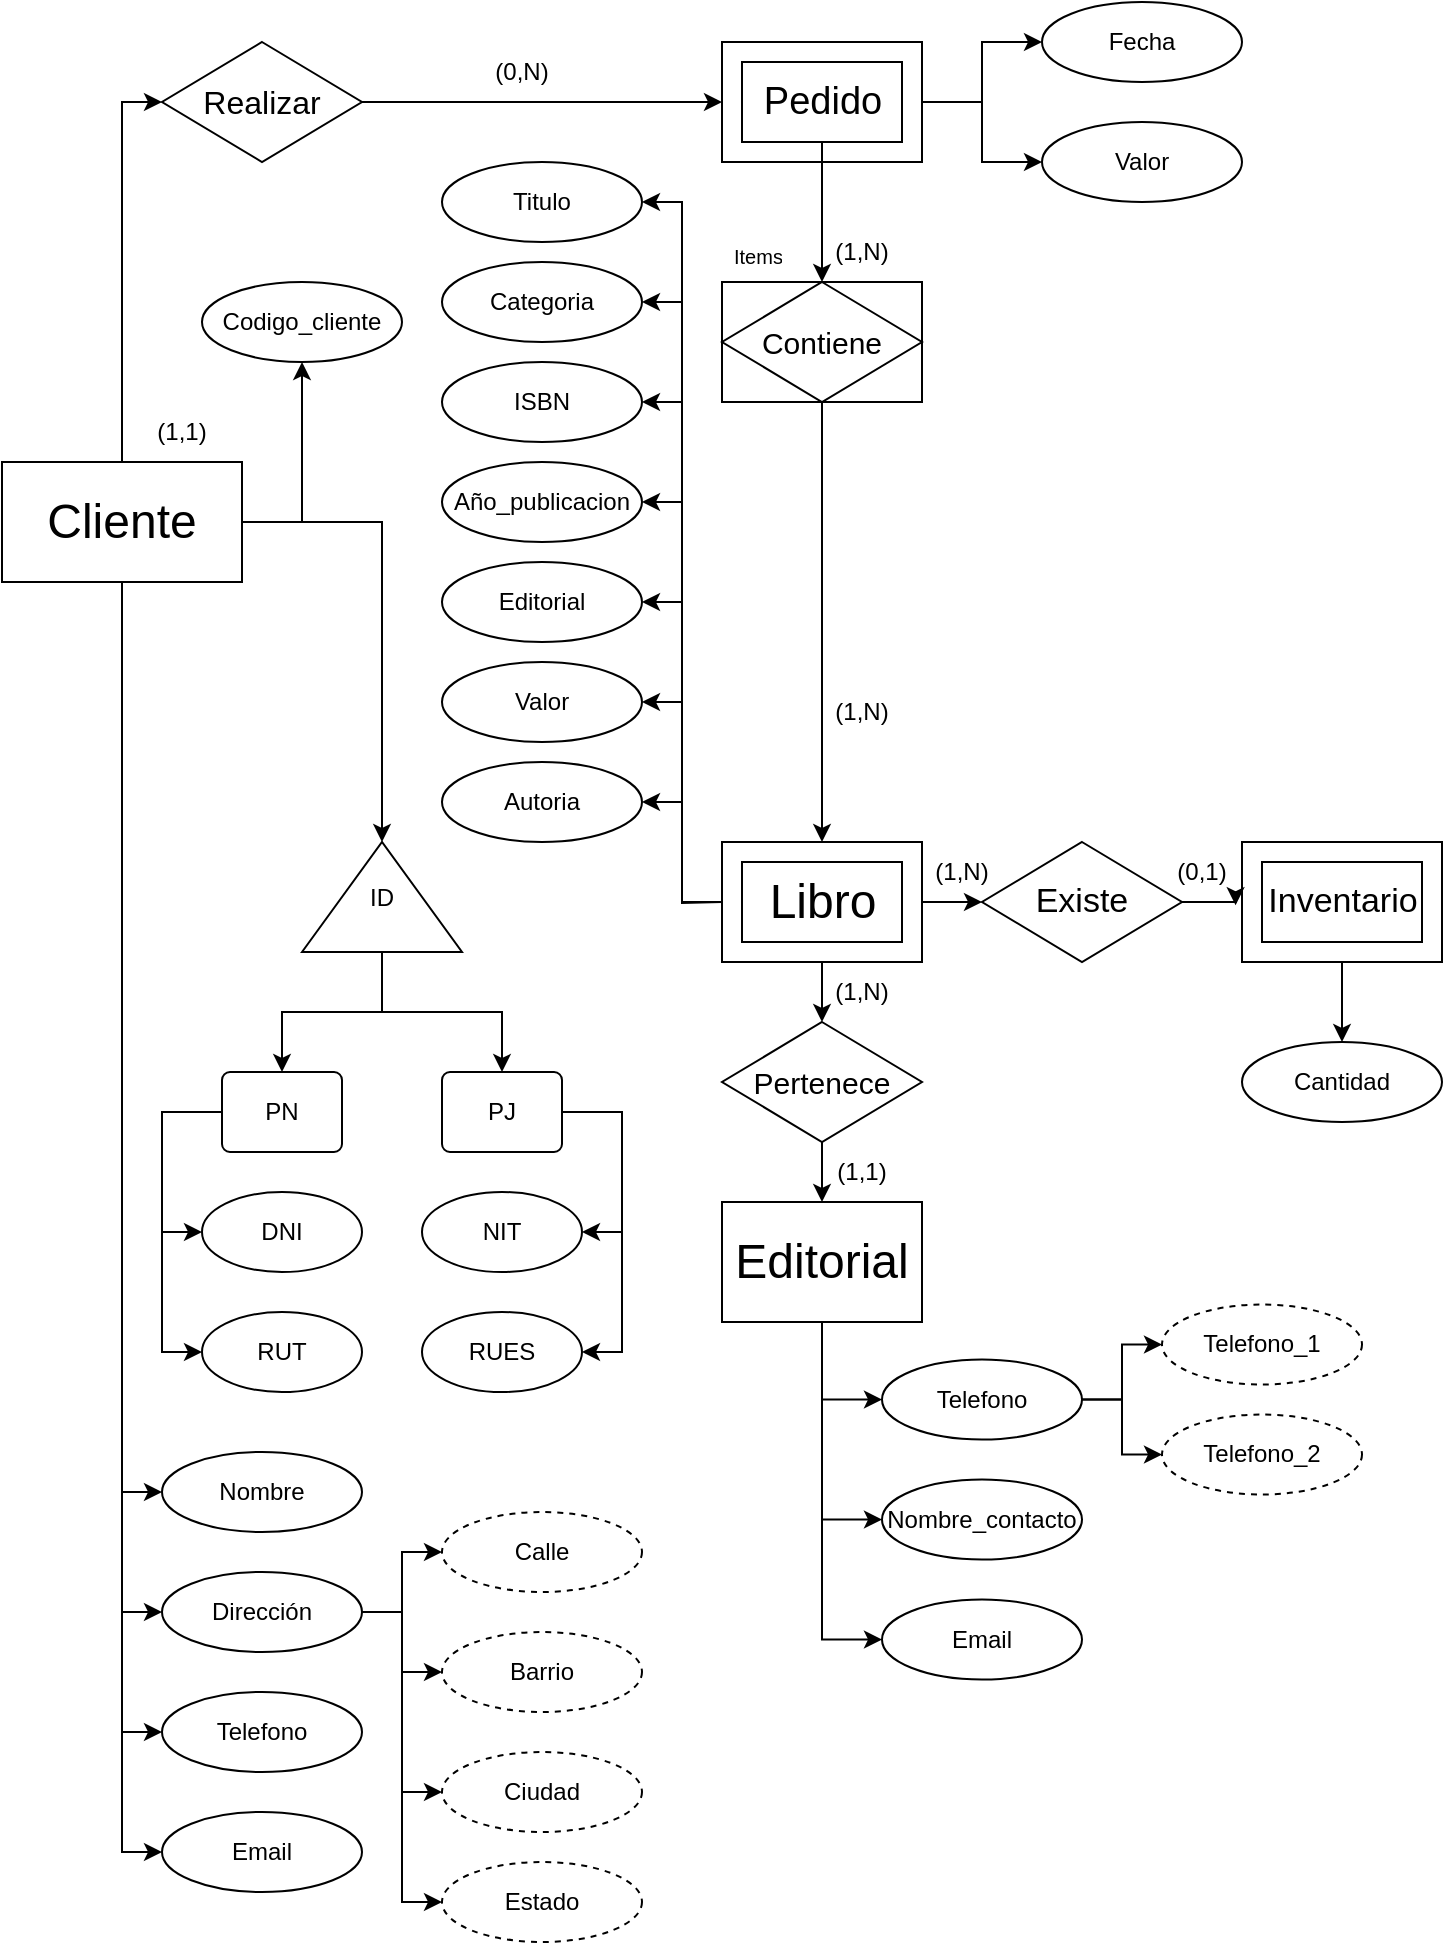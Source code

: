 <mxfile version="26.2.14">
  <diagram name="Página-1" id="Nj5bPiwlTzS75omwIRqY">
    <mxGraphModel dx="1034" dy="570" grid="1" gridSize="10" guides="1" tooltips="1" connect="1" arrows="1" fold="1" page="1" pageScale="1" pageWidth="827" pageHeight="1169" math="0" shadow="0">
      <root>
        <mxCell id="0" />
        <mxCell id="1" parent="0" />
        <mxCell id="g7mQZnRVp9RbRPwMtFKD-25" style="edgeStyle=orthogonalEdgeStyle;rounded=0;orthogonalLoop=1;jettySize=auto;html=1;exitX=0.5;exitY=0;exitDx=0;exitDy=0;entryX=0;entryY=0.5;entryDx=0;entryDy=0;" edge="1" parent="1" source="g7mQZnRVp9RbRPwMtFKD-1" target="g7mQZnRVp9RbRPwMtFKD-11">
          <mxGeometry relative="1" as="geometry" />
        </mxCell>
        <mxCell id="g7mQZnRVp9RbRPwMtFKD-55" style="edgeStyle=orthogonalEdgeStyle;rounded=0;orthogonalLoop=1;jettySize=auto;html=1;exitX=0.5;exitY=1;exitDx=0;exitDy=0;entryX=0;entryY=0.5;entryDx=0;entryDy=0;" edge="1" parent="1" source="g7mQZnRVp9RbRPwMtFKD-1" target="g7mQZnRVp9RbRPwMtFKD-54">
          <mxGeometry relative="1" as="geometry" />
        </mxCell>
        <mxCell id="g7mQZnRVp9RbRPwMtFKD-56" style="edgeStyle=orthogonalEdgeStyle;rounded=0;orthogonalLoop=1;jettySize=auto;html=1;entryX=0;entryY=0.5;entryDx=0;entryDy=0;" edge="1" parent="1" source="g7mQZnRVp9RbRPwMtFKD-1" target="g7mQZnRVp9RbRPwMtFKD-53">
          <mxGeometry relative="1" as="geometry" />
        </mxCell>
        <mxCell id="g7mQZnRVp9RbRPwMtFKD-57" style="edgeStyle=orthogonalEdgeStyle;rounded=0;orthogonalLoop=1;jettySize=auto;html=1;entryX=0;entryY=0.5;entryDx=0;entryDy=0;" edge="1" parent="1" source="g7mQZnRVp9RbRPwMtFKD-1" target="g7mQZnRVp9RbRPwMtFKD-52">
          <mxGeometry relative="1" as="geometry" />
        </mxCell>
        <mxCell id="g7mQZnRVp9RbRPwMtFKD-58" style="edgeStyle=orthogonalEdgeStyle;rounded=0;orthogonalLoop=1;jettySize=auto;html=1;entryX=0;entryY=0.5;entryDx=0;entryDy=0;" edge="1" parent="1" source="g7mQZnRVp9RbRPwMtFKD-1" target="g7mQZnRVp9RbRPwMtFKD-51">
          <mxGeometry relative="1" as="geometry" />
        </mxCell>
        <mxCell id="g7mQZnRVp9RbRPwMtFKD-70" style="edgeStyle=orthogonalEdgeStyle;rounded=0;orthogonalLoop=1;jettySize=auto;html=1;exitX=1;exitY=0.5;exitDx=0;exitDy=0;entryX=1;entryY=0.5;entryDx=0;entryDy=0;" edge="1" parent="1" source="g7mQZnRVp9RbRPwMtFKD-1" target="g7mQZnRVp9RbRPwMtFKD-67">
          <mxGeometry relative="1" as="geometry">
            <Array as="points">
              <mxPoint x="230" y="280" />
            </Array>
          </mxGeometry>
        </mxCell>
        <mxCell id="g7mQZnRVp9RbRPwMtFKD-115" style="edgeStyle=orthogonalEdgeStyle;rounded=0;orthogonalLoop=1;jettySize=auto;html=1;entryX=0.5;entryY=1;entryDx=0;entryDy=0;exitX=1;exitY=0.5;exitDx=0;exitDy=0;" edge="1" parent="1" source="g7mQZnRVp9RbRPwMtFKD-1" target="g7mQZnRVp9RbRPwMtFKD-114">
          <mxGeometry relative="1" as="geometry" />
        </mxCell>
        <mxCell id="g7mQZnRVp9RbRPwMtFKD-1" value="&lt;font style=&quot;font-size: 24px;&quot;&gt;Cliente&lt;/font&gt;" style="rounded=0;whiteSpace=wrap;html=1;" vertex="1" parent="1">
          <mxGeometry x="40" y="250" width="120" height="60" as="geometry" />
        </mxCell>
        <mxCell id="g7mQZnRVp9RbRPwMtFKD-109" style="edgeStyle=orthogonalEdgeStyle;rounded=0;orthogonalLoop=1;jettySize=auto;html=1;entryX=0;entryY=0.5;entryDx=0;entryDy=0;" edge="1" parent="1" source="g7mQZnRVp9RbRPwMtFKD-2" target="g7mQZnRVp9RbRPwMtFKD-105">
          <mxGeometry relative="1" as="geometry" />
        </mxCell>
        <mxCell id="g7mQZnRVp9RbRPwMtFKD-110" style="edgeStyle=orthogonalEdgeStyle;rounded=0;orthogonalLoop=1;jettySize=auto;html=1;entryX=0;entryY=0.5;entryDx=0;entryDy=0;" edge="1" parent="1" source="g7mQZnRVp9RbRPwMtFKD-2" target="g7mQZnRVp9RbRPwMtFKD-104">
          <mxGeometry relative="1" as="geometry" />
        </mxCell>
        <mxCell id="g7mQZnRVp9RbRPwMtFKD-111" style="edgeStyle=orthogonalEdgeStyle;rounded=0;orthogonalLoop=1;jettySize=auto;html=1;entryX=0;entryY=0.5;entryDx=0;entryDy=0;" edge="1" parent="1" source="g7mQZnRVp9RbRPwMtFKD-2" target="g7mQZnRVp9RbRPwMtFKD-106">
          <mxGeometry relative="1" as="geometry" />
        </mxCell>
        <mxCell id="g7mQZnRVp9RbRPwMtFKD-2" value="&lt;font style=&quot;font-size: 24px;&quot;&gt;Editorial&lt;/font&gt;" style="rounded=0;whiteSpace=wrap;html=1;" vertex="1" parent="1">
          <mxGeometry x="400" y="620" width="100" height="60" as="geometry" />
        </mxCell>
        <mxCell id="g7mQZnRVp9RbRPwMtFKD-11" value="&lt;font style=&quot;font-size: 16px;&quot;&gt;Realizar&lt;/font&gt;" style="rhombus;whiteSpace=wrap;html=1;" vertex="1" parent="1">
          <mxGeometry x="120" y="40" width="100" height="60" as="geometry" />
        </mxCell>
        <mxCell id="g7mQZnRVp9RbRPwMtFKD-17" value="" style="group" vertex="1" connectable="0" parent="1">
          <mxGeometry x="400" y="440" width="100" height="60" as="geometry" />
        </mxCell>
        <mxCell id="g7mQZnRVp9RbRPwMtFKD-12" value="" style="verticalLabelPosition=bottom;verticalAlign=top;html=1;shape=mxgraph.basic.frame;dx=10;whiteSpace=wrap;" vertex="1" parent="g7mQZnRVp9RbRPwMtFKD-17">
          <mxGeometry width="100" height="60" as="geometry" />
        </mxCell>
        <mxCell id="g7mQZnRVp9RbRPwMtFKD-16" value="&lt;font style=&quot;font-size: 24px;&quot;&gt;Libro&lt;/font&gt;" style="text;html=1;align=center;verticalAlign=middle;resizable=0;points=[];autosize=1;strokeColor=none;fillColor=none;" vertex="1" parent="g7mQZnRVp9RbRPwMtFKD-17">
          <mxGeometry x="10" y="10" width="80" height="40" as="geometry" />
        </mxCell>
        <mxCell id="g7mQZnRVp9RbRPwMtFKD-20" value="" style="group" vertex="1" connectable="0" parent="1">
          <mxGeometry x="400" y="40" width="100" height="60" as="geometry" />
        </mxCell>
        <mxCell id="g7mQZnRVp9RbRPwMtFKD-18" value="" style="verticalLabelPosition=bottom;verticalAlign=top;html=1;shape=mxgraph.basic.frame;dx=10;whiteSpace=wrap;" vertex="1" parent="g7mQZnRVp9RbRPwMtFKD-20">
          <mxGeometry width="100" height="60" as="geometry" />
        </mxCell>
        <mxCell id="g7mQZnRVp9RbRPwMtFKD-19" value="&lt;font style=&quot;font-size: 19px;&quot;&gt;Pedido&lt;/font&gt;" style="text;html=1;align=center;verticalAlign=middle;resizable=0;points=[];autosize=1;strokeColor=none;fillColor=none;" vertex="1" parent="g7mQZnRVp9RbRPwMtFKD-20">
          <mxGeometry x="10" y="10" width="80" height="40" as="geometry" />
        </mxCell>
        <mxCell id="g7mQZnRVp9RbRPwMtFKD-24" value="" style="group" vertex="1" connectable="0" parent="1">
          <mxGeometry x="660" y="440" width="100" height="60" as="geometry" />
        </mxCell>
        <mxCell id="g7mQZnRVp9RbRPwMtFKD-22" value="" style="verticalLabelPosition=bottom;verticalAlign=top;html=1;shape=mxgraph.basic.frame;dx=10;whiteSpace=wrap;" vertex="1" parent="g7mQZnRVp9RbRPwMtFKD-24">
          <mxGeometry width="100" height="60" as="geometry" />
        </mxCell>
        <mxCell id="g7mQZnRVp9RbRPwMtFKD-23" value="&lt;font style=&quot;font-size: 17px;&quot;&gt;Inventario&lt;/font&gt;" style="text;html=1;align=center;verticalAlign=middle;resizable=0;points=[];autosize=1;strokeColor=none;fillColor=none;" vertex="1" parent="g7mQZnRVp9RbRPwMtFKD-24">
          <mxGeometry y="15" width="100" height="30" as="geometry" />
        </mxCell>
        <mxCell id="g7mQZnRVp9RbRPwMtFKD-26" style="edgeStyle=orthogonalEdgeStyle;rounded=0;orthogonalLoop=1;jettySize=auto;html=1;exitX=1;exitY=0.5;exitDx=0;exitDy=0;entryX=0;entryY=0.5;entryDx=0;entryDy=0;entryPerimeter=0;" edge="1" parent="1" source="g7mQZnRVp9RbRPwMtFKD-11" target="g7mQZnRVp9RbRPwMtFKD-18">
          <mxGeometry relative="1" as="geometry" />
        </mxCell>
        <mxCell id="g7mQZnRVp9RbRPwMtFKD-27" value="(1,1)" style="text;html=1;align=center;verticalAlign=middle;whiteSpace=wrap;rounded=0;" vertex="1" parent="1">
          <mxGeometry x="100" y="220" width="60" height="30" as="geometry" />
        </mxCell>
        <mxCell id="g7mQZnRVp9RbRPwMtFKD-28" value="(0,N)" style="text;html=1;align=center;verticalAlign=middle;whiteSpace=wrap;rounded=0;" vertex="1" parent="1">
          <mxGeometry x="270" y="40" width="60" height="30" as="geometry" />
        </mxCell>
        <mxCell id="g7mQZnRVp9RbRPwMtFKD-31" style="edgeStyle=orthogonalEdgeStyle;rounded=0;orthogonalLoop=1;jettySize=auto;html=1;exitX=0.5;exitY=1;exitDx=0;exitDy=0;entryX=0.5;entryY=0;entryDx=0;entryDy=0;entryPerimeter=0;" edge="1" parent="1" source="g7mQZnRVp9RbRPwMtFKD-47" target="g7mQZnRVp9RbRPwMtFKD-12">
          <mxGeometry relative="1" as="geometry">
            <mxPoint x="450" y="315" as="sourcePoint" />
          </mxGeometry>
        </mxCell>
        <mxCell id="g7mQZnRVp9RbRPwMtFKD-32" value="(1,N)" style="text;html=1;align=center;verticalAlign=middle;whiteSpace=wrap;rounded=0;" vertex="1" parent="1">
          <mxGeometry x="440" y="130" width="60" height="30" as="geometry" />
        </mxCell>
        <mxCell id="g7mQZnRVp9RbRPwMtFKD-33" value="(1,N)" style="text;html=1;align=center;verticalAlign=middle;whiteSpace=wrap;rounded=0;" vertex="1" parent="1">
          <mxGeometry x="440" y="360" width="60" height="30" as="geometry" />
        </mxCell>
        <mxCell id="g7mQZnRVp9RbRPwMtFKD-36" style="edgeStyle=orthogonalEdgeStyle;rounded=0;orthogonalLoop=1;jettySize=auto;html=1;exitX=0.5;exitY=1;exitDx=0;exitDy=0;entryX=0.5;entryY=0;entryDx=0;entryDy=0;" edge="1" parent="1" source="g7mQZnRVp9RbRPwMtFKD-34" target="g7mQZnRVp9RbRPwMtFKD-2">
          <mxGeometry relative="1" as="geometry" />
        </mxCell>
        <mxCell id="g7mQZnRVp9RbRPwMtFKD-34" value="&lt;font style=&quot;font-size: 15px;&quot;&gt;Pertenece&lt;/font&gt;" style="rhombus;whiteSpace=wrap;html=1;" vertex="1" parent="1">
          <mxGeometry x="400" y="530" width="100" height="60" as="geometry" />
        </mxCell>
        <mxCell id="g7mQZnRVp9RbRPwMtFKD-35" style="edgeStyle=orthogonalEdgeStyle;rounded=0;orthogonalLoop=1;jettySize=auto;html=1;exitX=0.5;exitY=1;exitDx=0;exitDy=0;exitPerimeter=0;entryX=0.5;entryY=0;entryDx=0;entryDy=0;" edge="1" parent="1" source="g7mQZnRVp9RbRPwMtFKD-12" target="g7mQZnRVp9RbRPwMtFKD-34">
          <mxGeometry relative="1" as="geometry" />
        </mxCell>
        <mxCell id="g7mQZnRVp9RbRPwMtFKD-37" value="(1,N)" style="text;html=1;align=center;verticalAlign=middle;whiteSpace=wrap;rounded=0;" vertex="1" parent="1">
          <mxGeometry x="440" y="500" width="60" height="30" as="geometry" />
        </mxCell>
        <mxCell id="g7mQZnRVp9RbRPwMtFKD-38" value="(1,1)" style="text;html=1;align=center;verticalAlign=middle;whiteSpace=wrap;rounded=0;" vertex="1" parent="1">
          <mxGeometry x="440" y="590" width="60" height="30" as="geometry" />
        </mxCell>
        <mxCell id="g7mQZnRVp9RbRPwMtFKD-42" value="&lt;font style=&quot;font-size: 17px;&quot;&gt;Existe&lt;/font&gt;" style="rhombus;whiteSpace=wrap;html=1;" vertex="1" parent="1">
          <mxGeometry x="530" y="440" width="100" height="60" as="geometry" />
        </mxCell>
        <mxCell id="g7mQZnRVp9RbRPwMtFKD-43" style="edgeStyle=orthogonalEdgeStyle;rounded=0;orthogonalLoop=1;jettySize=auto;html=1;exitX=1;exitY=0.5;exitDx=0;exitDy=0;exitPerimeter=0;entryX=0;entryY=0.5;entryDx=0;entryDy=0;" edge="1" parent="1" source="g7mQZnRVp9RbRPwMtFKD-12" target="g7mQZnRVp9RbRPwMtFKD-42">
          <mxGeometry relative="1" as="geometry" />
        </mxCell>
        <mxCell id="g7mQZnRVp9RbRPwMtFKD-44" style="edgeStyle=orthogonalEdgeStyle;rounded=0;orthogonalLoop=1;jettySize=auto;html=1;exitX=1;exitY=0.5;exitDx=0;exitDy=0;entryX=-0.032;entryY=0.553;entryDx=0;entryDy=0;entryPerimeter=0;" edge="1" parent="1" source="g7mQZnRVp9RbRPwMtFKD-42" target="g7mQZnRVp9RbRPwMtFKD-23">
          <mxGeometry relative="1" as="geometry" />
        </mxCell>
        <mxCell id="g7mQZnRVp9RbRPwMtFKD-45" value="(1,N)" style="text;html=1;align=center;verticalAlign=middle;whiteSpace=wrap;rounded=0;" vertex="1" parent="1">
          <mxGeometry x="490" y="440" width="60" height="30" as="geometry" />
        </mxCell>
        <mxCell id="g7mQZnRVp9RbRPwMtFKD-46" value="(0,1)" style="text;html=1;align=center;verticalAlign=middle;whiteSpace=wrap;rounded=0;" vertex="1" parent="1">
          <mxGeometry x="610" y="440" width="60" height="30" as="geometry" />
        </mxCell>
        <mxCell id="g7mQZnRVp9RbRPwMtFKD-47" value="&lt;font style=&quot;font-size: 15px;&quot;&gt;Contiene&lt;/font&gt;" style="shape=associativeEntity;whiteSpace=wrap;html=1;align=center;" vertex="1" parent="1">
          <mxGeometry x="400" y="160" width="100" height="60" as="geometry" />
        </mxCell>
        <mxCell id="g7mQZnRVp9RbRPwMtFKD-48" value="Items" style="text;strokeColor=none;fillColor=none;spacingLeft=4;spacingRight=4;overflow=hidden;rotatable=0;points=[[0,0.5],[1,0.5]];portConstraint=eastwest;fontSize=10;whiteSpace=wrap;html=1;" vertex="1" parent="1">
          <mxGeometry x="400" y="135" width="40" height="30" as="geometry" />
        </mxCell>
        <mxCell id="g7mQZnRVp9RbRPwMtFKD-50" style="edgeStyle=orthogonalEdgeStyle;rounded=0;orthogonalLoop=1;jettySize=auto;html=1;entryX=0.5;entryY=0;entryDx=0;entryDy=0;" edge="1" parent="1" source="g7mQZnRVp9RbRPwMtFKD-19" target="g7mQZnRVp9RbRPwMtFKD-47">
          <mxGeometry relative="1" as="geometry" />
        </mxCell>
        <mxCell id="g7mQZnRVp9RbRPwMtFKD-51" value="Email" style="ellipse;whiteSpace=wrap;html=1;align=center;" vertex="1" parent="1">
          <mxGeometry x="120" y="925" width="100" height="40" as="geometry" />
        </mxCell>
        <mxCell id="g7mQZnRVp9RbRPwMtFKD-52" value="Telefono" style="ellipse;whiteSpace=wrap;html=1;align=center;" vertex="1" parent="1">
          <mxGeometry x="120" y="865" width="100" height="40" as="geometry" />
        </mxCell>
        <mxCell id="g7mQZnRVp9RbRPwMtFKD-63" style="edgeStyle=orthogonalEdgeStyle;rounded=0;orthogonalLoop=1;jettySize=auto;html=1;exitX=1;exitY=0.5;exitDx=0;exitDy=0;entryX=0;entryY=0.5;entryDx=0;entryDy=0;" edge="1" parent="1" source="g7mQZnRVp9RbRPwMtFKD-53" target="g7mQZnRVp9RbRPwMtFKD-59">
          <mxGeometry relative="1" as="geometry" />
        </mxCell>
        <mxCell id="g7mQZnRVp9RbRPwMtFKD-64" style="edgeStyle=orthogonalEdgeStyle;rounded=0;orthogonalLoop=1;jettySize=auto;html=1;entryX=0;entryY=0.5;entryDx=0;entryDy=0;" edge="1" parent="1" source="g7mQZnRVp9RbRPwMtFKD-53" target="g7mQZnRVp9RbRPwMtFKD-60">
          <mxGeometry relative="1" as="geometry" />
        </mxCell>
        <mxCell id="g7mQZnRVp9RbRPwMtFKD-65" style="edgeStyle=orthogonalEdgeStyle;rounded=0;orthogonalLoop=1;jettySize=auto;html=1;entryX=0;entryY=0.5;entryDx=0;entryDy=0;" edge="1" parent="1" source="g7mQZnRVp9RbRPwMtFKD-53" target="g7mQZnRVp9RbRPwMtFKD-61">
          <mxGeometry relative="1" as="geometry" />
        </mxCell>
        <mxCell id="g7mQZnRVp9RbRPwMtFKD-66" style="edgeStyle=orthogonalEdgeStyle;rounded=0;orthogonalLoop=1;jettySize=auto;html=1;entryX=0;entryY=0.5;entryDx=0;entryDy=0;" edge="1" parent="1" source="g7mQZnRVp9RbRPwMtFKD-53" target="g7mQZnRVp9RbRPwMtFKD-62">
          <mxGeometry relative="1" as="geometry" />
        </mxCell>
        <mxCell id="g7mQZnRVp9RbRPwMtFKD-53" value="Dirección" style="ellipse;whiteSpace=wrap;html=1;align=center;" vertex="1" parent="1">
          <mxGeometry x="120" y="805" width="100" height="40" as="geometry" />
        </mxCell>
        <mxCell id="g7mQZnRVp9RbRPwMtFKD-54" value="Nombre" style="ellipse;whiteSpace=wrap;html=1;align=center;" vertex="1" parent="1">
          <mxGeometry x="120" y="745" width="100" height="40" as="geometry" />
        </mxCell>
        <mxCell id="g7mQZnRVp9RbRPwMtFKD-59" value="Calle" style="ellipse;whiteSpace=wrap;html=1;align=center;dashed=1;" vertex="1" parent="1">
          <mxGeometry x="260" y="775" width="100" height="40" as="geometry" />
        </mxCell>
        <mxCell id="g7mQZnRVp9RbRPwMtFKD-60" value="Barrio" style="ellipse;whiteSpace=wrap;html=1;align=center;dashed=1;" vertex="1" parent="1">
          <mxGeometry x="260" y="835" width="100" height="40" as="geometry" />
        </mxCell>
        <mxCell id="g7mQZnRVp9RbRPwMtFKD-61" value="Ciudad" style="ellipse;whiteSpace=wrap;html=1;align=center;dashed=1;" vertex="1" parent="1">
          <mxGeometry x="260" y="895" width="100" height="40" as="geometry" />
        </mxCell>
        <mxCell id="g7mQZnRVp9RbRPwMtFKD-62" value="Estado" style="ellipse;whiteSpace=wrap;html=1;align=center;dashed=1;" vertex="1" parent="1">
          <mxGeometry x="260" y="950" width="100" height="40" as="geometry" />
        </mxCell>
        <mxCell id="g7mQZnRVp9RbRPwMtFKD-71" style="edgeStyle=orthogonalEdgeStyle;rounded=0;orthogonalLoop=1;jettySize=auto;html=1;entryX=0.5;entryY=0;entryDx=0;entryDy=0;" edge="1" parent="1" source="g7mQZnRVp9RbRPwMtFKD-67" target="g7mQZnRVp9RbRPwMtFKD-69">
          <mxGeometry relative="1" as="geometry" />
        </mxCell>
        <mxCell id="g7mQZnRVp9RbRPwMtFKD-72" style="edgeStyle=orthogonalEdgeStyle;rounded=0;orthogonalLoop=1;jettySize=auto;html=1;entryX=0.5;entryY=0;entryDx=0;entryDy=0;" edge="1" parent="1" source="g7mQZnRVp9RbRPwMtFKD-67" target="g7mQZnRVp9RbRPwMtFKD-68">
          <mxGeometry relative="1" as="geometry" />
        </mxCell>
        <mxCell id="g7mQZnRVp9RbRPwMtFKD-67" value="ID" style="triangle;whiteSpace=wrap;html=1;direction=north;" vertex="1" parent="1">
          <mxGeometry x="190" y="440" width="80" height="55" as="geometry" />
        </mxCell>
        <mxCell id="g7mQZnRVp9RbRPwMtFKD-81" style="edgeStyle=orthogonalEdgeStyle;rounded=0;orthogonalLoop=1;jettySize=auto;html=1;exitX=1;exitY=0.5;exitDx=0;exitDy=0;entryX=1;entryY=0.5;entryDx=0;entryDy=0;" edge="1" parent="1" source="g7mQZnRVp9RbRPwMtFKD-68" target="g7mQZnRVp9RbRPwMtFKD-75">
          <mxGeometry relative="1" as="geometry" />
        </mxCell>
        <mxCell id="g7mQZnRVp9RbRPwMtFKD-82" style="edgeStyle=orthogonalEdgeStyle;rounded=0;orthogonalLoop=1;jettySize=auto;html=1;entryX=1;entryY=0.5;entryDx=0;entryDy=0;" edge="1" parent="1" source="g7mQZnRVp9RbRPwMtFKD-68" target="g7mQZnRVp9RbRPwMtFKD-76">
          <mxGeometry relative="1" as="geometry">
            <Array as="points">
              <mxPoint x="350" y="575" />
              <mxPoint x="350" y="695" />
            </Array>
          </mxGeometry>
        </mxCell>
        <mxCell id="g7mQZnRVp9RbRPwMtFKD-68" value="PJ" style="rounded=1;arcSize=10;whiteSpace=wrap;html=1;align=center;" vertex="1" parent="1">
          <mxGeometry x="260" y="555" width="60" height="40" as="geometry" />
        </mxCell>
        <mxCell id="g7mQZnRVp9RbRPwMtFKD-77" style="edgeStyle=orthogonalEdgeStyle;rounded=0;orthogonalLoop=1;jettySize=auto;html=1;exitX=0;exitY=0.5;exitDx=0;exitDy=0;entryX=0;entryY=0.5;entryDx=0;entryDy=0;" edge="1" parent="1" source="g7mQZnRVp9RbRPwMtFKD-69" target="g7mQZnRVp9RbRPwMtFKD-73">
          <mxGeometry relative="1" as="geometry">
            <Array as="points">
              <mxPoint x="120" y="575" />
              <mxPoint x="120" y="635" />
            </Array>
          </mxGeometry>
        </mxCell>
        <mxCell id="g7mQZnRVp9RbRPwMtFKD-78" style="edgeStyle=orthogonalEdgeStyle;rounded=0;orthogonalLoop=1;jettySize=auto;html=1;entryX=0;entryY=0.5;entryDx=0;entryDy=0;" edge="1" parent="1" source="g7mQZnRVp9RbRPwMtFKD-69" target="g7mQZnRVp9RbRPwMtFKD-74">
          <mxGeometry relative="1" as="geometry">
            <Array as="points">
              <mxPoint x="120" y="575" />
              <mxPoint x="120" y="695" />
            </Array>
          </mxGeometry>
        </mxCell>
        <mxCell id="g7mQZnRVp9RbRPwMtFKD-69" value="PN" style="rounded=1;arcSize=10;whiteSpace=wrap;html=1;align=center;" vertex="1" parent="1">
          <mxGeometry x="150" y="555" width="60" height="40" as="geometry" />
        </mxCell>
        <mxCell id="g7mQZnRVp9RbRPwMtFKD-73" value="DNI" style="ellipse;whiteSpace=wrap;html=1;align=center;" vertex="1" parent="1">
          <mxGeometry x="140" y="615" width="80" height="40" as="geometry" />
        </mxCell>
        <mxCell id="g7mQZnRVp9RbRPwMtFKD-74" value="RUT" style="ellipse;whiteSpace=wrap;html=1;align=center;" vertex="1" parent="1">
          <mxGeometry x="140" y="675" width="80" height="40" as="geometry" />
        </mxCell>
        <mxCell id="g7mQZnRVp9RbRPwMtFKD-75" value="NIT" style="ellipse;whiteSpace=wrap;html=1;align=center;" vertex="1" parent="1">
          <mxGeometry x="250" y="615" width="80" height="40" as="geometry" />
        </mxCell>
        <mxCell id="g7mQZnRVp9RbRPwMtFKD-76" value="RUES" style="ellipse;whiteSpace=wrap;html=1;align=center;" vertex="1" parent="1">
          <mxGeometry x="250" y="675" width="80" height="40" as="geometry" />
        </mxCell>
        <mxCell id="g7mQZnRVp9RbRPwMtFKD-84" value="Fecha" style="ellipse;whiteSpace=wrap;html=1;align=center;" vertex="1" parent="1">
          <mxGeometry x="560" y="20" width="100" height="40" as="geometry" />
        </mxCell>
        <mxCell id="g7mQZnRVp9RbRPwMtFKD-85" value="Valor" style="ellipse;whiteSpace=wrap;html=1;align=center;" vertex="1" parent="1">
          <mxGeometry x="560" y="80" width="100" height="40" as="geometry" />
        </mxCell>
        <mxCell id="g7mQZnRVp9RbRPwMtFKD-86" style="edgeStyle=orthogonalEdgeStyle;rounded=0;orthogonalLoop=1;jettySize=auto;html=1;entryX=0;entryY=0.5;entryDx=0;entryDy=0;exitX=1;exitY=0.5;exitDx=0;exitDy=0;exitPerimeter=0;" edge="1" parent="1" source="g7mQZnRVp9RbRPwMtFKD-18" target="g7mQZnRVp9RbRPwMtFKD-84">
          <mxGeometry relative="1" as="geometry">
            <mxPoint x="510" y="90" as="sourcePoint" />
            <Array as="points">
              <mxPoint x="530" y="70" />
              <mxPoint x="530" y="40" />
            </Array>
          </mxGeometry>
        </mxCell>
        <mxCell id="g7mQZnRVp9RbRPwMtFKD-87" style="edgeStyle=orthogonalEdgeStyle;rounded=0;orthogonalLoop=1;jettySize=auto;html=1;entryX=0;entryY=0.5;entryDx=0;entryDy=0;" edge="1" parent="1" source="g7mQZnRVp9RbRPwMtFKD-18" target="g7mQZnRVp9RbRPwMtFKD-85">
          <mxGeometry relative="1" as="geometry">
            <Array as="points">
              <mxPoint x="530" y="70" />
              <mxPoint x="530" y="100" />
            </Array>
          </mxGeometry>
        </mxCell>
        <mxCell id="g7mQZnRVp9RbRPwMtFKD-88" value="Cantidad" style="ellipse;whiteSpace=wrap;html=1;align=center;" vertex="1" parent="1">
          <mxGeometry x="660" y="540" width="100" height="40" as="geometry" />
        </mxCell>
        <mxCell id="g7mQZnRVp9RbRPwMtFKD-89" style="edgeStyle=orthogonalEdgeStyle;rounded=0;orthogonalLoop=1;jettySize=auto;html=1;entryX=0.5;entryY=0;entryDx=0;entryDy=0;" edge="1" parent="1" source="g7mQZnRVp9RbRPwMtFKD-22" target="g7mQZnRVp9RbRPwMtFKD-88">
          <mxGeometry relative="1" as="geometry" />
        </mxCell>
        <mxCell id="g7mQZnRVp9RbRPwMtFKD-90" value="Titulo" style="ellipse;whiteSpace=wrap;html=1;align=center;" vertex="1" parent="1">
          <mxGeometry x="260" y="100" width="100" height="40" as="geometry" />
        </mxCell>
        <mxCell id="g7mQZnRVp9RbRPwMtFKD-91" value="Categoria" style="ellipse;whiteSpace=wrap;html=1;align=center;" vertex="1" parent="1">
          <mxGeometry x="260" y="150" width="100" height="40" as="geometry" />
        </mxCell>
        <mxCell id="g7mQZnRVp9RbRPwMtFKD-92" value="ISBN" style="ellipse;whiteSpace=wrap;html=1;align=center;" vertex="1" parent="1">
          <mxGeometry x="260" y="200" width="100" height="40" as="geometry" />
        </mxCell>
        <mxCell id="g7mQZnRVp9RbRPwMtFKD-93" value="Año_publicacion" style="ellipse;whiteSpace=wrap;html=1;align=center;" vertex="1" parent="1">
          <mxGeometry x="260" y="250" width="100" height="40" as="geometry" />
        </mxCell>
        <mxCell id="g7mQZnRVp9RbRPwMtFKD-94" value="Editorial" style="ellipse;whiteSpace=wrap;html=1;align=center;" vertex="1" parent="1">
          <mxGeometry x="260" y="300" width="100" height="40" as="geometry" />
        </mxCell>
        <mxCell id="g7mQZnRVp9RbRPwMtFKD-95" value="Valor" style="ellipse;whiteSpace=wrap;html=1;align=center;" vertex="1" parent="1">
          <mxGeometry x="260" y="350" width="100" height="40" as="geometry" />
        </mxCell>
        <mxCell id="g7mQZnRVp9RbRPwMtFKD-96" value="Autoria" style="ellipse;whiteSpace=wrap;html=1;align=center;" vertex="1" parent="1">
          <mxGeometry x="260" y="400" width="100" height="40" as="geometry" />
        </mxCell>
        <mxCell id="g7mQZnRVp9RbRPwMtFKD-97" style="edgeStyle=orthogonalEdgeStyle;rounded=0;orthogonalLoop=1;jettySize=auto;html=1;entryX=1;entryY=0.5;entryDx=0;entryDy=0;" edge="1" parent="1" target="g7mQZnRVp9RbRPwMtFKD-90">
          <mxGeometry relative="1" as="geometry">
            <mxPoint x="400" y="470" as="sourcePoint" />
          </mxGeometry>
        </mxCell>
        <mxCell id="g7mQZnRVp9RbRPwMtFKD-98" style="edgeStyle=orthogonalEdgeStyle;rounded=0;orthogonalLoop=1;jettySize=auto;html=1;entryX=1;entryY=0.5;entryDx=0;entryDy=0;" edge="1" parent="1" source="g7mQZnRVp9RbRPwMtFKD-12" target="g7mQZnRVp9RbRPwMtFKD-91">
          <mxGeometry relative="1" as="geometry" />
        </mxCell>
        <mxCell id="g7mQZnRVp9RbRPwMtFKD-99" style="edgeStyle=orthogonalEdgeStyle;rounded=0;orthogonalLoop=1;jettySize=auto;html=1;entryX=1;entryY=0.5;entryDx=0;entryDy=0;" edge="1" parent="1" source="g7mQZnRVp9RbRPwMtFKD-12" target="g7mQZnRVp9RbRPwMtFKD-92">
          <mxGeometry relative="1" as="geometry" />
        </mxCell>
        <mxCell id="g7mQZnRVp9RbRPwMtFKD-100" style="edgeStyle=orthogonalEdgeStyle;rounded=0;orthogonalLoop=1;jettySize=auto;html=1;entryX=1;entryY=0.5;entryDx=0;entryDy=0;" edge="1" parent="1" source="g7mQZnRVp9RbRPwMtFKD-12" target="g7mQZnRVp9RbRPwMtFKD-93">
          <mxGeometry relative="1" as="geometry" />
        </mxCell>
        <mxCell id="g7mQZnRVp9RbRPwMtFKD-101" style="edgeStyle=orthogonalEdgeStyle;rounded=0;orthogonalLoop=1;jettySize=auto;html=1;entryX=1;entryY=0.5;entryDx=0;entryDy=0;" edge="1" parent="1" source="g7mQZnRVp9RbRPwMtFKD-12" target="g7mQZnRVp9RbRPwMtFKD-94">
          <mxGeometry relative="1" as="geometry" />
        </mxCell>
        <mxCell id="g7mQZnRVp9RbRPwMtFKD-102" style="edgeStyle=orthogonalEdgeStyle;rounded=0;orthogonalLoop=1;jettySize=auto;html=1;entryX=1;entryY=0.5;entryDx=0;entryDy=0;" edge="1" parent="1" source="g7mQZnRVp9RbRPwMtFKD-12" target="g7mQZnRVp9RbRPwMtFKD-95">
          <mxGeometry relative="1" as="geometry" />
        </mxCell>
        <mxCell id="g7mQZnRVp9RbRPwMtFKD-103" style="edgeStyle=orthogonalEdgeStyle;rounded=0;orthogonalLoop=1;jettySize=auto;html=1;entryX=1;entryY=0.5;entryDx=0;entryDy=0;" edge="1" parent="1" source="g7mQZnRVp9RbRPwMtFKD-12" target="g7mQZnRVp9RbRPwMtFKD-96">
          <mxGeometry relative="1" as="geometry" />
        </mxCell>
        <mxCell id="g7mQZnRVp9RbRPwMtFKD-104" value="Nombre_contacto" style="ellipse;whiteSpace=wrap;html=1;align=center;" vertex="1" parent="1">
          <mxGeometry x="480" y="758.75" width="100" height="40" as="geometry" />
        </mxCell>
        <mxCell id="g7mQZnRVp9RbRPwMtFKD-112" style="edgeStyle=orthogonalEdgeStyle;rounded=0;orthogonalLoop=1;jettySize=auto;html=1;entryX=0;entryY=0.5;entryDx=0;entryDy=0;" edge="1" parent="1" source="g7mQZnRVp9RbRPwMtFKD-105" target="g7mQZnRVp9RbRPwMtFKD-107">
          <mxGeometry relative="1" as="geometry" />
        </mxCell>
        <mxCell id="g7mQZnRVp9RbRPwMtFKD-113" style="edgeStyle=orthogonalEdgeStyle;rounded=0;orthogonalLoop=1;jettySize=auto;html=1;entryX=0;entryY=0.5;entryDx=0;entryDy=0;" edge="1" parent="1" source="g7mQZnRVp9RbRPwMtFKD-105" target="g7mQZnRVp9RbRPwMtFKD-108">
          <mxGeometry relative="1" as="geometry" />
        </mxCell>
        <mxCell id="g7mQZnRVp9RbRPwMtFKD-105" value="Telefono" style="ellipse;whiteSpace=wrap;html=1;align=center;" vertex="1" parent="1">
          <mxGeometry x="480" y="698.75" width="100" height="40" as="geometry" />
        </mxCell>
        <mxCell id="g7mQZnRVp9RbRPwMtFKD-106" value="Email" style="ellipse;whiteSpace=wrap;html=1;align=center;" vertex="1" parent="1">
          <mxGeometry x="480" y="818.75" width="100" height="40" as="geometry" />
        </mxCell>
        <mxCell id="g7mQZnRVp9RbRPwMtFKD-107" value="Telefono_1" style="ellipse;whiteSpace=wrap;html=1;align=center;dashed=1;" vertex="1" parent="1">
          <mxGeometry x="620" y="671.25" width="100" height="40" as="geometry" />
        </mxCell>
        <mxCell id="g7mQZnRVp9RbRPwMtFKD-108" value="Telefono_2" style="ellipse;whiteSpace=wrap;html=1;align=center;dashed=1;" vertex="1" parent="1">
          <mxGeometry x="620" y="726.25" width="100" height="40" as="geometry" />
        </mxCell>
        <mxCell id="g7mQZnRVp9RbRPwMtFKD-114" value="Codigo_cliente" style="ellipse;whiteSpace=wrap;html=1;align=center;" vertex="1" parent="1">
          <mxGeometry x="140" y="160" width="100" height="40" as="geometry" />
        </mxCell>
      </root>
    </mxGraphModel>
  </diagram>
</mxfile>
